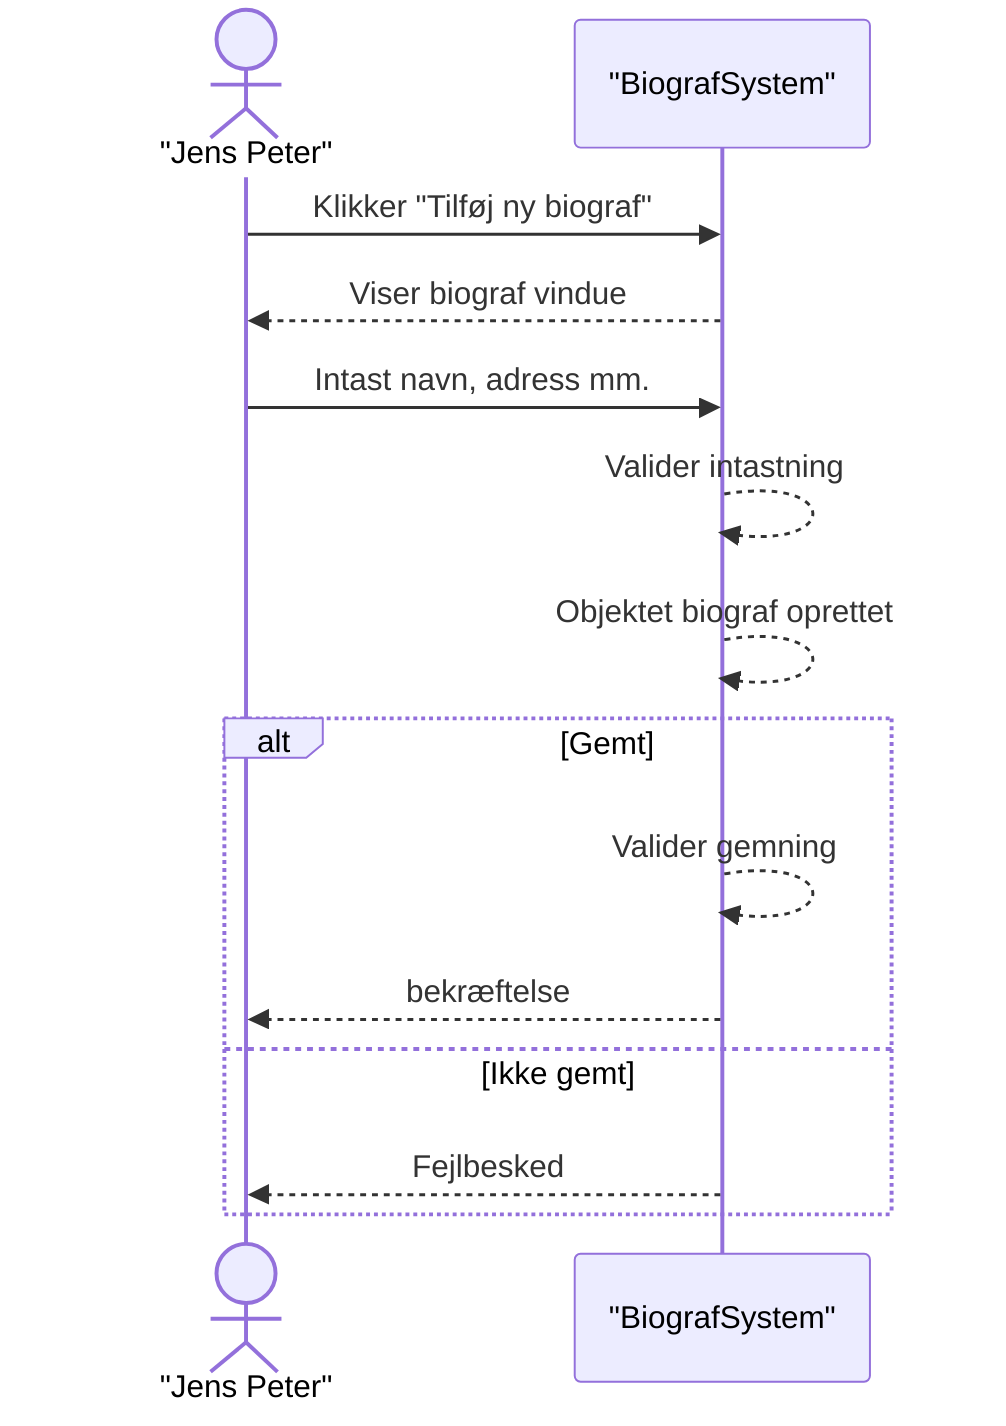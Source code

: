 sequenceDiagram
    actor JensPeter as "Jens Peter"
    participant System as "BiografSystem"

    JensPeter->>System: Klikker "Tilføj ny biograf"
    System-->>JensPeter: Viser biograf vindue

    JensPeter->>System: Intast navn, adress mm. 
    System-->>System: Valider intastning
    System-->>System: Objektet biograf oprettet
    alt Gemt
        System-->>System: Valider gemning
        System-->>JensPeter: bekræftelse
    else Ikke gemt
        System-->>JensPeter: Fejlbesked
    end